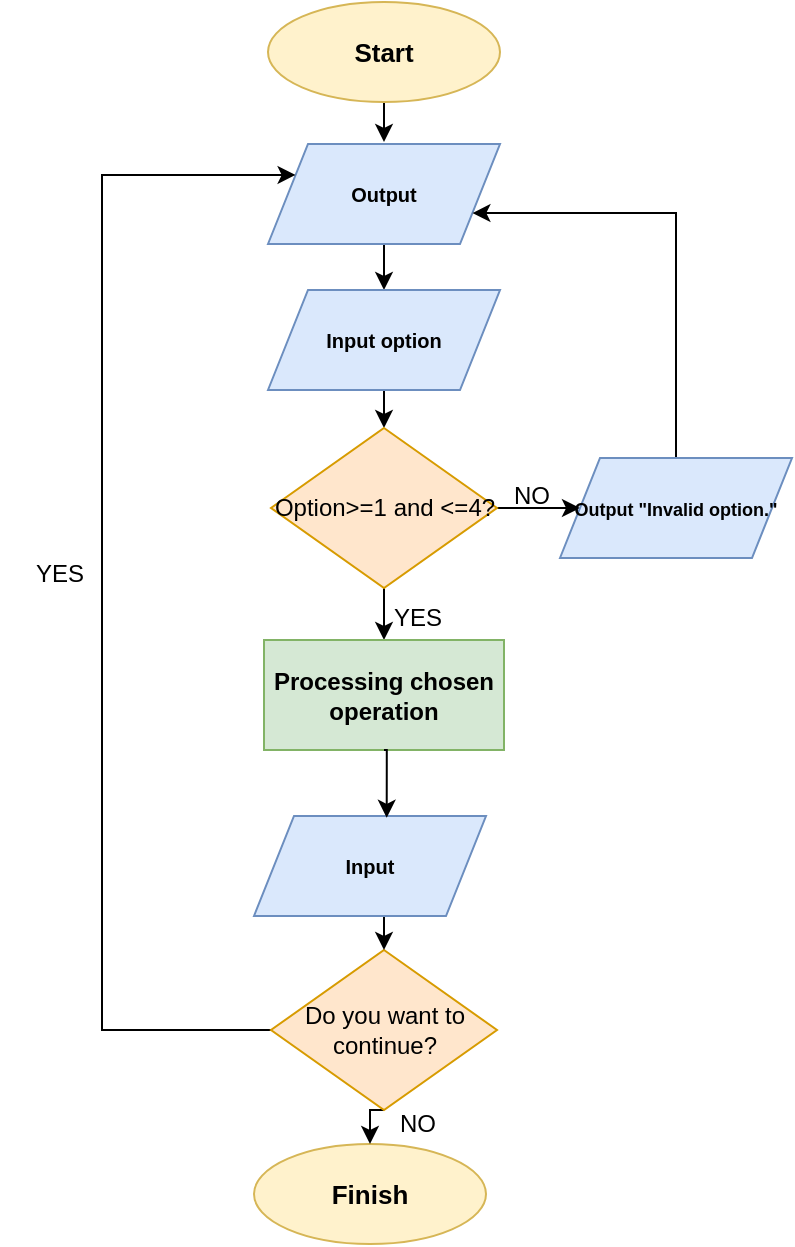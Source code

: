 <mxfile version="22.1.4" type="github">
  <diagram name="Сторінка-1" id="0-5wRBoSHDUgB3xnES6x">
    <mxGraphModel dx="1300" dy="711" grid="0" gridSize="10" guides="1" tooltips="1" connect="1" arrows="1" fold="1" page="1" pageScale="1" pageWidth="827" pageHeight="1169" math="0" shadow="0">
      <root>
        <mxCell id="0" />
        <mxCell id="1" parent="0" />
        <mxCell id="FRBIf3XU8dvgeaMPQHxC-7" style="edgeStyle=orthogonalEdgeStyle;rounded=0;orthogonalLoop=1;jettySize=auto;html=1;exitX=0.5;exitY=1;exitDx=0;exitDy=0;entryX=0.5;entryY=0;entryDx=0;entryDy=0;" parent="1" source="FRBIf3XU8dvgeaMPQHxC-1" edge="1">
          <mxGeometry relative="1" as="geometry">
            <mxPoint x="243.0" y="527" as="targetPoint" />
          </mxGeometry>
        </mxCell>
        <mxCell id="FRBIf3XU8dvgeaMPQHxC-1" value="&lt;b&gt;&lt;font style=&quot;font-size: 13px;&quot;&gt;Start&lt;/font&gt;&lt;/b&gt;" style="ellipse;whiteSpace=wrap;html=1;fillColor=#fff2cc;strokeColor=#d6b656;" parent="1" vertex="1">
          <mxGeometry x="185" y="457" width="116" height="50" as="geometry" />
        </mxCell>
        <mxCell id="TpJ29xJ3bpT_cAMhdWNt-4" style="edgeStyle=orthogonalEdgeStyle;rounded=0;orthogonalLoop=1;jettySize=auto;html=1;exitX=0.5;exitY=1;exitDx=0;exitDy=0;entryX=0.5;entryY=0;entryDx=0;entryDy=0;" edge="1" parent="1" source="FRBIf3XU8dvgeaMPQHxC-4" target="TpJ29xJ3bpT_cAMhdWNt-3">
          <mxGeometry relative="1" as="geometry" />
        </mxCell>
        <mxCell id="FRBIf3XU8dvgeaMPQHxC-4" value="&lt;b style=&quot;font-size: 10px;&quot;&gt;Output&lt;/b&gt;" style="shape=parallelogram;perimeter=parallelogramPerimeter;whiteSpace=wrap;html=1;fixedSize=1;fillColor=#dae8fc;strokeColor=#6c8ebf;" parent="1" vertex="1">
          <mxGeometry x="185" y="528" width="116" height="50" as="geometry" />
        </mxCell>
        <mxCell id="FRBIf3XU8dvgeaMPQHxC-5" value="&lt;span style=&quot;font-size: 13px;&quot;&gt;&lt;b&gt;Finish&lt;/b&gt;&lt;/span&gt;" style="ellipse;whiteSpace=wrap;html=1;fillColor=#fff2cc;strokeColor=#d6b656;" parent="1" vertex="1">
          <mxGeometry x="178" y="1028" width="116" height="50" as="geometry" />
        </mxCell>
        <mxCell id="TpJ29xJ3bpT_cAMhdWNt-6" style="edgeStyle=orthogonalEdgeStyle;rounded=0;orthogonalLoop=1;jettySize=auto;html=1;exitX=0.5;exitY=1;exitDx=0;exitDy=0;entryX=0.5;entryY=0;entryDx=0;entryDy=0;" edge="1" parent="1" source="TpJ29xJ3bpT_cAMhdWNt-3" target="TpJ29xJ3bpT_cAMhdWNt-5">
          <mxGeometry relative="1" as="geometry" />
        </mxCell>
        <mxCell id="TpJ29xJ3bpT_cAMhdWNt-3" value="&lt;span style=&quot;font-size: 10px;&quot;&gt;&lt;b&gt;Input option&lt;/b&gt;&lt;/span&gt;" style="shape=parallelogram;perimeter=parallelogramPerimeter;whiteSpace=wrap;html=1;fixedSize=1;fillColor=#dae8fc;strokeColor=#6c8ebf;" vertex="1" parent="1">
          <mxGeometry x="185" y="601" width="116" height="50" as="geometry" />
        </mxCell>
        <mxCell id="TpJ29xJ3bpT_cAMhdWNt-8" style="edgeStyle=orthogonalEdgeStyle;rounded=0;orthogonalLoop=1;jettySize=auto;html=1;exitX=1;exitY=0.5;exitDx=0;exitDy=0;entryX=0;entryY=0.5;entryDx=0;entryDy=0;" edge="1" parent="1" source="TpJ29xJ3bpT_cAMhdWNt-5" target="TpJ29xJ3bpT_cAMhdWNt-7">
          <mxGeometry relative="1" as="geometry" />
        </mxCell>
        <mxCell id="TpJ29xJ3bpT_cAMhdWNt-12" style="edgeStyle=orthogonalEdgeStyle;rounded=0;orthogonalLoop=1;jettySize=auto;html=1;exitX=0.5;exitY=1;exitDx=0;exitDy=0;entryX=0.5;entryY=0;entryDx=0;entryDy=0;" edge="1" parent="1" source="TpJ29xJ3bpT_cAMhdWNt-5" target="TpJ29xJ3bpT_cAMhdWNt-10">
          <mxGeometry relative="1" as="geometry" />
        </mxCell>
        <mxCell id="TpJ29xJ3bpT_cAMhdWNt-5" value="Option&amp;gt;=1 and &amp;lt;=4?" style="rhombus;whiteSpace=wrap;html=1;fillColor=#ffe6cc;strokeColor=#d79b00;" vertex="1" parent="1">
          <mxGeometry x="186.5" y="670" width="113" height="80" as="geometry" />
        </mxCell>
        <mxCell id="TpJ29xJ3bpT_cAMhdWNt-9" style="edgeStyle=orthogonalEdgeStyle;rounded=0;orthogonalLoop=1;jettySize=auto;html=1;exitX=0.5;exitY=0;exitDx=0;exitDy=0;entryX=1;entryY=0.75;entryDx=0;entryDy=0;" edge="1" parent="1" source="TpJ29xJ3bpT_cAMhdWNt-7" target="FRBIf3XU8dvgeaMPQHxC-4">
          <mxGeometry relative="1" as="geometry">
            <Array as="points">
              <mxPoint x="389" y="563" />
            </Array>
          </mxGeometry>
        </mxCell>
        <mxCell id="TpJ29xJ3bpT_cAMhdWNt-7" value="&lt;span style=&quot;font-size: 10px;&quot;&gt;&lt;b style=&quot;font-size: 9px;&quot;&gt;Output &quot;Invalid option.&quot;&lt;/b&gt;&lt;/span&gt;" style="shape=parallelogram;perimeter=parallelogramPerimeter;whiteSpace=wrap;html=1;fixedSize=1;fillColor=#dae8fc;strokeColor=#6c8ebf;" vertex="1" parent="1">
          <mxGeometry x="331" y="685" width="116" height="50" as="geometry" />
        </mxCell>
        <mxCell id="TpJ29xJ3bpT_cAMhdWNt-10" value="&lt;b&gt;Processing chosen operation&lt;/b&gt;" style="rounded=0;whiteSpace=wrap;html=1;fillColor=#d5e8d4;strokeColor=#82b366;" vertex="1" parent="1">
          <mxGeometry x="183" y="776" width="120" height="55" as="geometry" />
        </mxCell>
        <mxCell id="TpJ29xJ3bpT_cAMhdWNt-15" style="edgeStyle=orthogonalEdgeStyle;rounded=0;orthogonalLoop=1;jettySize=auto;html=1;exitX=0;exitY=0.5;exitDx=0;exitDy=0;entryX=0;entryY=0.25;entryDx=0;entryDy=0;" edge="1" parent="1" source="TpJ29xJ3bpT_cAMhdWNt-11" target="FRBIf3XU8dvgeaMPQHxC-4">
          <mxGeometry relative="1" as="geometry">
            <mxPoint x="131.222" y="569.121" as="targetPoint" />
            <Array as="points">
              <mxPoint x="102" y="971" />
              <mxPoint x="102" y="544" />
            </Array>
          </mxGeometry>
        </mxCell>
        <mxCell id="TpJ29xJ3bpT_cAMhdWNt-21" style="edgeStyle=orthogonalEdgeStyle;rounded=0;orthogonalLoop=1;jettySize=auto;html=1;exitX=0.5;exitY=1;exitDx=0;exitDy=0;entryX=0.5;entryY=0;entryDx=0;entryDy=0;" edge="1" parent="1" source="TpJ29xJ3bpT_cAMhdWNt-11" target="FRBIf3XU8dvgeaMPQHxC-5">
          <mxGeometry relative="1" as="geometry" />
        </mxCell>
        <mxCell id="TpJ29xJ3bpT_cAMhdWNt-11" value="Do you want to continue?" style="rhombus;whiteSpace=wrap;html=1;fillColor=#ffe6cc;strokeColor=#d79b00;" vertex="1" parent="1">
          <mxGeometry x="186.5" y="931" width="113" height="80" as="geometry" />
        </mxCell>
        <mxCell id="TpJ29xJ3bpT_cAMhdWNt-20" style="edgeStyle=orthogonalEdgeStyle;rounded=0;orthogonalLoop=1;jettySize=auto;html=1;exitX=0.5;exitY=1;exitDx=0;exitDy=0;entryX=0.5;entryY=0;entryDx=0;entryDy=0;" edge="1" parent="1" source="TpJ29xJ3bpT_cAMhdWNt-18" target="TpJ29xJ3bpT_cAMhdWNt-11">
          <mxGeometry relative="1" as="geometry" />
        </mxCell>
        <mxCell id="TpJ29xJ3bpT_cAMhdWNt-18" value="&lt;span style=&quot;font-size: 10px;&quot;&gt;&lt;b&gt;Input&lt;/b&gt;&lt;/span&gt;" style="shape=parallelogram;perimeter=parallelogramPerimeter;whiteSpace=wrap;html=1;fixedSize=1;fillColor=#dae8fc;strokeColor=#6c8ebf;" vertex="1" parent="1">
          <mxGeometry x="178" y="864" width="116" height="50" as="geometry" />
        </mxCell>
        <mxCell id="TpJ29xJ3bpT_cAMhdWNt-19" style="edgeStyle=orthogonalEdgeStyle;rounded=0;orthogonalLoop=1;jettySize=auto;html=1;exitX=0.5;exitY=1;exitDx=0;exitDy=0;entryX=0.572;entryY=0.018;entryDx=0;entryDy=0;entryPerimeter=0;" edge="1" parent="1" source="TpJ29xJ3bpT_cAMhdWNt-10" target="TpJ29xJ3bpT_cAMhdWNt-18">
          <mxGeometry relative="1" as="geometry" />
        </mxCell>
        <mxCell id="TpJ29xJ3bpT_cAMhdWNt-22" value="YES" style="text;html=1;strokeColor=none;fillColor=none;align=center;verticalAlign=middle;whiteSpace=wrap;rounded=0;" vertex="1" parent="1">
          <mxGeometry x="230" y="750" width="60" height="30" as="geometry" />
        </mxCell>
        <mxCell id="TpJ29xJ3bpT_cAMhdWNt-25" value="NO" style="text;html=1;strokeColor=none;fillColor=none;align=center;verticalAlign=middle;whiteSpace=wrap;rounded=0;" vertex="1" parent="1">
          <mxGeometry x="287" y="689" width="60" height="30" as="geometry" />
        </mxCell>
        <mxCell id="TpJ29xJ3bpT_cAMhdWNt-26" value="YES" style="text;html=1;strokeColor=none;fillColor=none;align=center;verticalAlign=middle;whiteSpace=wrap;rounded=0;" vertex="1" parent="1">
          <mxGeometry x="51" y="728" width="60" height="30" as="geometry" />
        </mxCell>
        <mxCell id="TpJ29xJ3bpT_cAMhdWNt-27" value="NO" style="text;html=1;strokeColor=none;fillColor=none;align=center;verticalAlign=middle;whiteSpace=wrap;rounded=0;" vertex="1" parent="1">
          <mxGeometry x="230" y="1003" width="60" height="30" as="geometry" />
        </mxCell>
      </root>
    </mxGraphModel>
  </diagram>
</mxfile>
